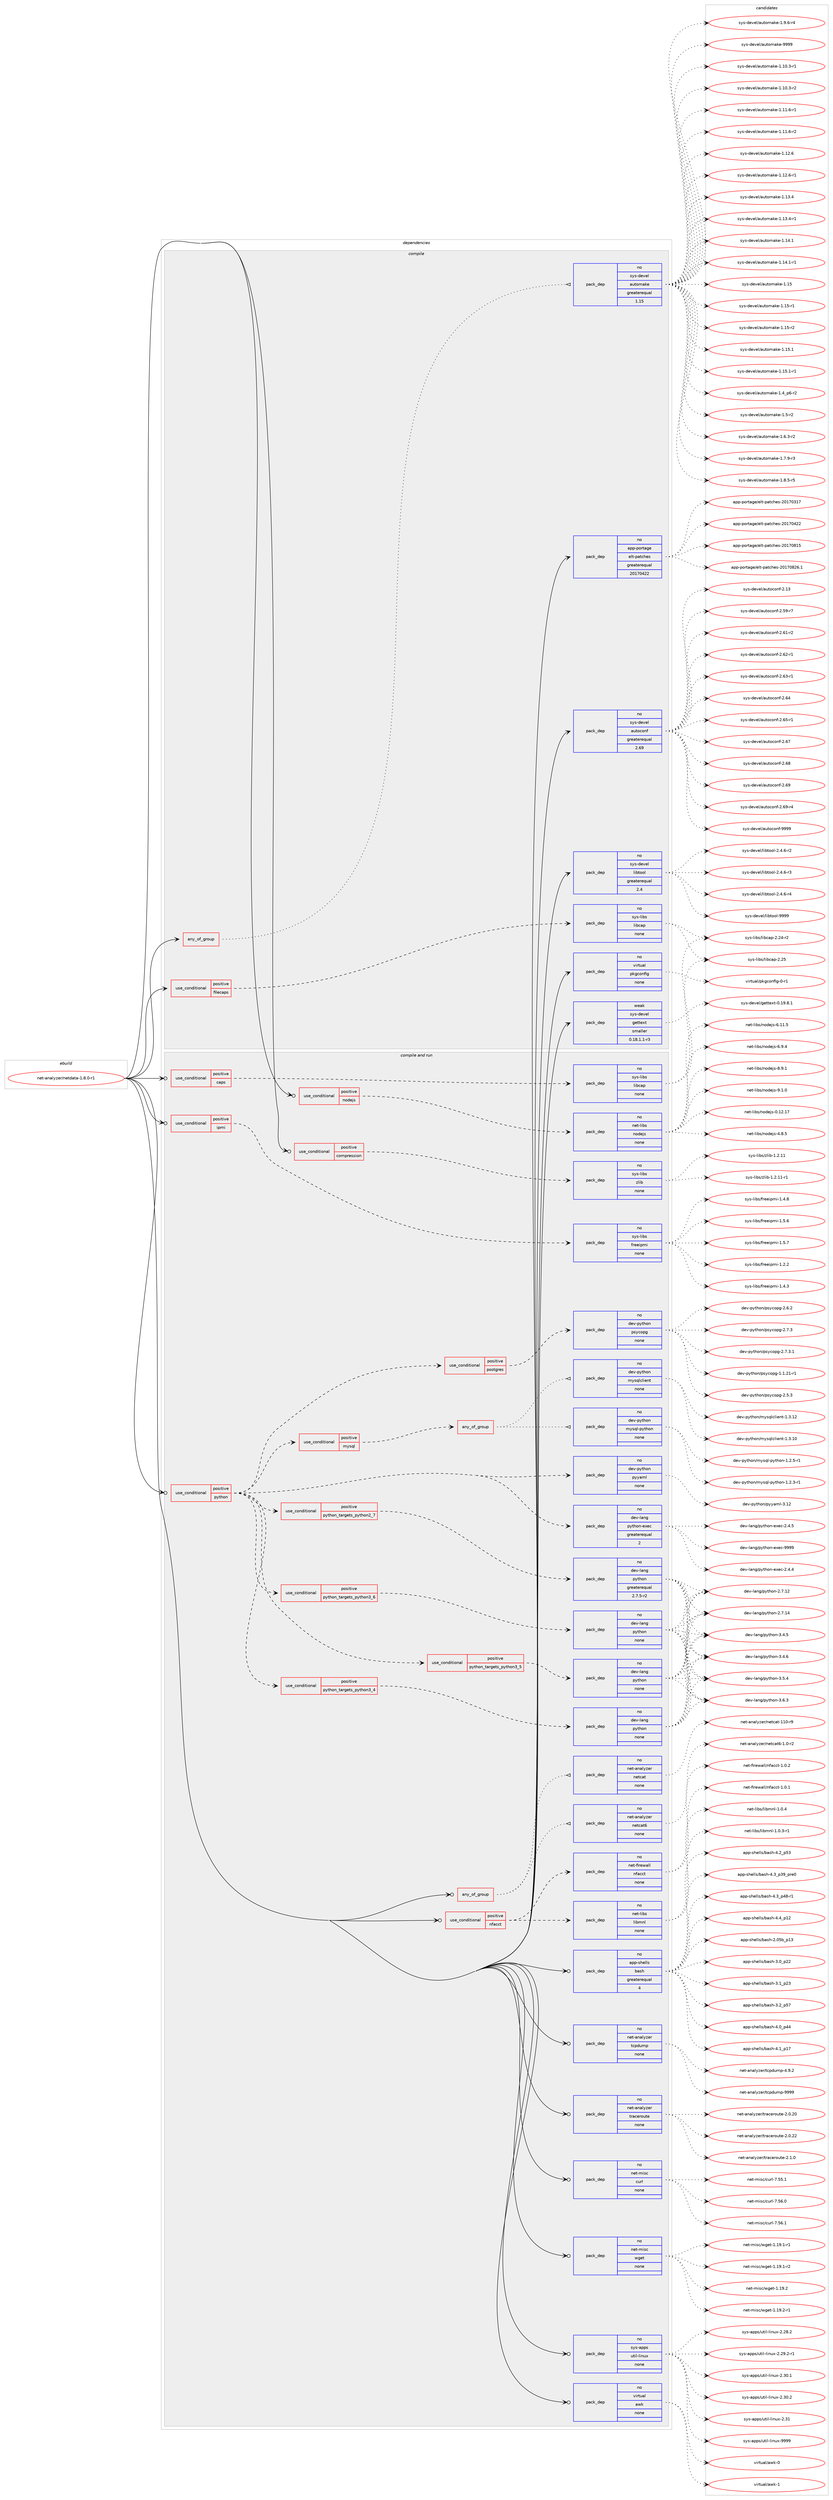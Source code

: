 digraph prolog {

# *************
# Graph options
# *************

newrank=true;
concentrate=true;
compound=true;
graph [rankdir=LR,fontname=Helvetica,fontsize=10,ranksep=1.5];#, ranksep=2.5, nodesep=0.2];
edge  [arrowhead=vee];
node  [fontname=Helvetica,fontsize=10];

# **********
# The ebuild
# **********

subgraph cluster_leftcol {
color=gray;
rank=same;
label=<<i>ebuild</i>>;
id [label="net-analyzer/netdata-1.8.0-r1", color=red, width=4, href="../net-analyzer/netdata-1.8.0-r1.svg"];
}

# ****************
# The dependencies
# ****************

subgraph cluster_midcol {
color=gray;
label=<<i>dependencies</i>>;
subgraph cluster_compile {
fillcolor="#eeeeee";
style=filled;
label=<<i>compile</i>>;
subgraph any6374 {
dependency402006 [label=<<TABLE BORDER="0" CELLBORDER="1" CELLSPACING="0" CELLPADDING="4"><TR><TD CELLPADDING="10">any_of_group</TD></TR></TABLE>>, shape=none, color=red];subgraph pack296271 {
dependency402007 [label=<<TABLE BORDER="0" CELLBORDER="1" CELLSPACING="0" CELLPADDING="4" WIDTH="220"><TR><TD ROWSPAN="6" CELLPADDING="30">pack_dep</TD></TR><TR><TD WIDTH="110">no</TD></TR><TR><TD>sys-devel</TD></TR><TR><TD>automake</TD></TR><TR><TD>greaterequal</TD></TR><TR><TD>1.15</TD></TR></TABLE>>, shape=none, color=blue];
}
dependency402006:e -> dependency402007:w [weight=20,style="dotted",arrowhead="oinv"];
}
id:e -> dependency402006:w [weight=20,style="solid",arrowhead="vee"];
subgraph cond99176 {
dependency402008 [label=<<TABLE BORDER="0" CELLBORDER="1" CELLSPACING="0" CELLPADDING="4"><TR><TD ROWSPAN="3" CELLPADDING="10">use_conditional</TD></TR><TR><TD>positive</TD></TR><TR><TD>filecaps</TD></TR></TABLE>>, shape=none, color=red];
subgraph pack296272 {
dependency402009 [label=<<TABLE BORDER="0" CELLBORDER="1" CELLSPACING="0" CELLPADDING="4" WIDTH="220"><TR><TD ROWSPAN="6" CELLPADDING="30">pack_dep</TD></TR><TR><TD WIDTH="110">no</TD></TR><TR><TD>sys-libs</TD></TR><TR><TD>libcap</TD></TR><TR><TD>none</TD></TR><TR><TD></TD></TR></TABLE>>, shape=none, color=blue];
}
dependency402008:e -> dependency402009:w [weight=20,style="dashed",arrowhead="vee"];
}
id:e -> dependency402008:w [weight=20,style="solid",arrowhead="vee"];
subgraph pack296273 {
dependency402010 [label=<<TABLE BORDER="0" CELLBORDER="1" CELLSPACING="0" CELLPADDING="4" WIDTH="220"><TR><TD ROWSPAN="6" CELLPADDING="30">pack_dep</TD></TR><TR><TD WIDTH="110">no</TD></TR><TR><TD>app-portage</TD></TR><TR><TD>elt-patches</TD></TR><TR><TD>greaterequal</TD></TR><TR><TD>20170422</TD></TR></TABLE>>, shape=none, color=blue];
}
id:e -> dependency402010:w [weight=20,style="solid",arrowhead="vee"];
subgraph pack296274 {
dependency402011 [label=<<TABLE BORDER="0" CELLBORDER="1" CELLSPACING="0" CELLPADDING="4" WIDTH="220"><TR><TD ROWSPAN="6" CELLPADDING="30">pack_dep</TD></TR><TR><TD WIDTH="110">no</TD></TR><TR><TD>sys-devel</TD></TR><TR><TD>autoconf</TD></TR><TR><TD>greaterequal</TD></TR><TR><TD>2.69</TD></TR></TABLE>>, shape=none, color=blue];
}
id:e -> dependency402011:w [weight=20,style="solid",arrowhead="vee"];
subgraph pack296275 {
dependency402012 [label=<<TABLE BORDER="0" CELLBORDER="1" CELLSPACING="0" CELLPADDING="4" WIDTH="220"><TR><TD ROWSPAN="6" CELLPADDING="30">pack_dep</TD></TR><TR><TD WIDTH="110">no</TD></TR><TR><TD>sys-devel</TD></TR><TR><TD>libtool</TD></TR><TR><TD>greaterequal</TD></TR><TR><TD>2.4</TD></TR></TABLE>>, shape=none, color=blue];
}
id:e -> dependency402012:w [weight=20,style="solid",arrowhead="vee"];
subgraph pack296276 {
dependency402013 [label=<<TABLE BORDER="0" CELLBORDER="1" CELLSPACING="0" CELLPADDING="4" WIDTH="220"><TR><TD ROWSPAN="6" CELLPADDING="30">pack_dep</TD></TR><TR><TD WIDTH="110">no</TD></TR><TR><TD>virtual</TD></TR><TR><TD>pkgconfig</TD></TR><TR><TD>none</TD></TR><TR><TD></TD></TR></TABLE>>, shape=none, color=blue];
}
id:e -> dependency402013:w [weight=20,style="solid",arrowhead="vee"];
subgraph pack296277 {
dependency402014 [label=<<TABLE BORDER="0" CELLBORDER="1" CELLSPACING="0" CELLPADDING="4" WIDTH="220"><TR><TD ROWSPAN="6" CELLPADDING="30">pack_dep</TD></TR><TR><TD WIDTH="110">weak</TD></TR><TR><TD>sys-devel</TD></TR><TR><TD>gettext</TD></TR><TR><TD>smaller</TD></TR><TR><TD>0.18.1.1-r3</TD></TR></TABLE>>, shape=none, color=blue];
}
id:e -> dependency402014:w [weight=20,style="solid",arrowhead="vee"];
}
subgraph cluster_compileandrun {
fillcolor="#eeeeee";
style=filled;
label=<<i>compile and run</i>>;
subgraph any6375 {
dependency402015 [label=<<TABLE BORDER="0" CELLBORDER="1" CELLSPACING="0" CELLPADDING="4"><TR><TD CELLPADDING="10">any_of_group</TD></TR></TABLE>>, shape=none, color=red];subgraph pack296278 {
dependency402016 [label=<<TABLE BORDER="0" CELLBORDER="1" CELLSPACING="0" CELLPADDING="4" WIDTH="220"><TR><TD ROWSPAN="6" CELLPADDING="30">pack_dep</TD></TR><TR><TD WIDTH="110">no</TD></TR><TR><TD>net-analyzer</TD></TR><TR><TD>netcat6</TD></TR><TR><TD>none</TD></TR><TR><TD></TD></TR></TABLE>>, shape=none, color=blue];
}
dependency402015:e -> dependency402016:w [weight=20,style="dotted",arrowhead="oinv"];
subgraph pack296279 {
dependency402017 [label=<<TABLE BORDER="0" CELLBORDER="1" CELLSPACING="0" CELLPADDING="4" WIDTH="220"><TR><TD ROWSPAN="6" CELLPADDING="30">pack_dep</TD></TR><TR><TD WIDTH="110">no</TD></TR><TR><TD>net-analyzer</TD></TR><TR><TD>netcat</TD></TR><TR><TD>none</TD></TR><TR><TD></TD></TR></TABLE>>, shape=none, color=blue];
}
dependency402015:e -> dependency402017:w [weight=20,style="dotted",arrowhead="oinv"];
}
id:e -> dependency402015:w [weight=20,style="solid",arrowhead="odotvee"];
subgraph cond99177 {
dependency402018 [label=<<TABLE BORDER="0" CELLBORDER="1" CELLSPACING="0" CELLPADDING="4"><TR><TD ROWSPAN="3" CELLPADDING="10">use_conditional</TD></TR><TR><TD>positive</TD></TR><TR><TD>caps</TD></TR></TABLE>>, shape=none, color=red];
subgraph pack296280 {
dependency402019 [label=<<TABLE BORDER="0" CELLBORDER="1" CELLSPACING="0" CELLPADDING="4" WIDTH="220"><TR><TD ROWSPAN="6" CELLPADDING="30">pack_dep</TD></TR><TR><TD WIDTH="110">no</TD></TR><TR><TD>sys-libs</TD></TR><TR><TD>libcap</TD></TR><TR><TD>none</TD></TR><TR><TD></TD></TR></TABLE>>, shape=none, color=blue];
}
dependency402018:e -> dependency402019:w [weight=20,style="dashed",arrowhead="vee"];
}
id:e -> dependency402018:w [weight=20,style="solid",arrowhead="odotvee"];
subgraph cond99178 {
dependency402020 [label=<<TABLE BORDER="0" CELLBORDER="1" CELLSPACING="0" CELLPADDING="4"><TR><TD ROWSPAN="3" CELLPADDING="10">use_conditional</TD></TR><TR><TD>positive</TD></TR><TR><TD>compression</TD></TR></TABLE>>, shape=none, color=red];
subgraph pack296281 {
dependency402021 [label=<<TABLE BORDER="0" CELLBORDER="1" CELLSPACING="0" CELLPADDING="4" WIDTH="220"><TR><TD ROWSPAN="6" CELLPADDING="30">pack_dep</TD></TR><TR><TD WIDTH="110">no</TD></TR><TR><TD>sys-libs</TD></TR><TR><TD>zlib</TD></TR><TR><TD>none</TD></TR><TR><TD></TD></TR></TABLE>>, shape=none, color=blue];
}
dependency402020:e -> dependency402021:w [weight=20,style="dashed",arrowhead="vee"];
}
id:e -> dependency402020:w [weight=20,style="solid",arrowhead="odotvee"];
subgraph cond99179 {
dependency402022 [label=<<TABLE BORDER="0" CELLBORDER="1" CELLSPACING="0" CELLPADDING="4"><TR><TD ROWSPAN="3" CELLPADDING="10">use_conditional</TD></TR><TR><TD>positive</TD></TR><TR><TD>ipmi</TD></TR></TABLE>>, shape=none, color=red];
subgraph pack296282 {
dependency402023 [label=<<TABLE BORDER="0" CELLBORDER="1" CELLSPACING="0" CELLPADDING="4" WIDTH="220"><TR><TD ROWSPAN="6" CELLPADDING="30">pack_dep</TD></TR><TR><TD WIDTH="110">no</TD></TR><TR><TD>sys-libs</TD></TR><TR><TD>freeipmi</TD></TR><TR><TD>none</TD></TR><TR><TD></TD></TR></TABLE>>, shape=none, color=blue];
}
dependency402022:e -> dependency402023:w [weight=20,style="dashed",arrowhead="vee"];
}
id:e -> dependency402022:w [weight=20,style="solid",arrowhead="odotvee"];
subgraph cond99180 {
dependency402024 [label=<<TABLE BORDER="0" CELLBORDER="1" CELLSPACING="0" CELLPADDING="4"><TR><TD ROWSPAN="3" CELLPADDING="10">use_conditional</TD></TR><TR><TD>positive</TD></TR><TR><TD>nfacct</TD></TR></TABLE>>, shape=none, color=red];
subgraph pack296283 {
dependency402025 [label=<<TABLE BORDER="0" CELLBORDER="1" CELLSPACING="0" CELLPADDING="4" WIDTH="220"><TR><TD ROWSPAN="6" CELLPADDING="30">pack_dep</TD></TR><TR><TD WIDTH="110">no</TD></TR><TR><TD>net-firewall</TD></TR><TR><TD>nfacct</TD></TR><TR><TD>none</TD></TR><TR><TD></TD></TR></TABLE>>, shape=none, color=blue];
}
dependency402024:e -> dependency402025:w [weight=20,style="dashed",arrowhead="vee"];
subgraph pack296284 {
dependency402026 [label=<<TABLE BORDER="0" CELLBORDER="1" CELLSPACING="0" CELLPADDING="4" WIDTH="220"><TR><TD ROWSPAN="6" CELLPADDING="30">pack_dep</TD></TR><TR><TD WIDTH="110">no</TD></TR><TR><TD>net-libs</TD></TR><TR><TD>libmnl</TD></TR><TR><TD>none</TD></TR><TR><TD></TD></TR></TABLE>>, shape=none, color=blue];
}
dependency402024:e -> dependency402026:w [weight=20,style="dashed",arrowhead="vee"];
}
id:e -> dependency402024:w [weight=20,style="solid",arrowhead="odotvee"];
subgraph cond99181 {
dependency402027 [label=<<TABLE BORDER="0" CELLBORDER="1" CELLSPACING="0" CELLPADDING="4"><TR><TD ROWSPAN="3" CELLPADDING="10">use_conditional</TD></TR><TR><TD>positive</TD></TR><TR><TD>nodejs</TD></TR></TABLE>>, shape=none, color=red];
subgraph pack296285 {
dependency402028 [label=<<TABLE BORDER="0" CELLBORDER="1" CELLSPACING="0" CELLPADDING="4" WIDTH="220"><TR><TD ROWSPAN="6" CELLPADDING="30">pack_dep</TD></TR><TR><TD WIDTH="110">no</TD></TR><TR><TD>net-libs</TD></TR><TR><TD>nodejs</TD></TR><TR><TD>none</TD></TR><TR><TD></TD></TR></TABLE>>, shape=none, color=blue];
}
dependency402027:e -> dependency402028:w [weight=20,style="dashed",arrowhead="vee"];
}
id:e -> dependency402027:w [weight=20,style="solid",arrowhead="odotvee"];
subgraph cond99182 {
dependency402029 [label=<<TABLE BORDER="0" CELLBORDER="1" CELLSPACING="0" CELLPADDING="4"><TR><TD ROWSPAN="3" CELLPADDING="10">use_conditional</TD></TR><TR><TD>positive</TD></TR><TR><TD>python</TD></TR></TABLE>>, shape=none, color=red];
subgraph cond99183 {
dependency402030 [label=<<TABLE BORDER="0" CELLBORDER="1" CELLSPACING="0" CELLPADDING="4"><TR><TD ROWSPAN="3" CELLPADDING="10">use_conditional</TD></TR><TR><TD>positive</TD></TR><TR><TD>python_targets_python2_7</TD></TR></TABLE>>, shape=none, color=red];
subgraph pack296286 {
dependency402031 [label=<<TABLE BORDER="0" CELLBORDER="1" CELLSPACING="0" CELLPADDING="4" WIDTH="220"><TR><TD ROWSPAN="6" CELLPADDING="30">pack_dep</TD></TR><TR><TD WIDTH="110">no</TD></TR><TR><TD>dev-lang</TD></TR><TR><TD>python</TD></TR><TR><TD>greaterequal</TD></TR><TR><TD>2.7.5-r2</TD></TR></TABLE>>, shape=none, color=blue];
}
dependency402030:e -> dependency402031:w [weight=20,style="dashed",arrowhead="vee"];
}
dependency402029:e -> dependency402030:w [weight=20,style="dashed",arrowhead="vee"];
subgraph cond99184 {
dependency402032 [label=<<TABLE BORDER="0" CELLBORDER="1" CELLSPACING="0" CELLPADDING="4"><TR><TD ROWSPAN="3" CELLPADDING="10">use_conditional</TD></TR><TR><TD>positive</TD></TR><TR><TD>python_targets_python3_4</TD></TR></TABLE>>, shape=none, color=red];
subgraph pack296287 {
dependency402033 [label=<<TABLE BORDER="0" CELLBORDER="1" CELLSPACING="0" CELLPADDING="4" WIDTH="220"><TR><TD ROWSPAN="6" CELLPADDING="30">pack_dep</TD></TR><TR><TD WIDTH="110">no</TD></TR><TR><TD>dev-lang</TD></TR><TR><TD>python</TD></TR><TR><TD>none</TD></TR><TR><TD></TD></TR></TABLE>>, shape=none, color=blue];
}
dependency402032:e -> dependency402033:w [weight=20,style="dashed",arrowhead="vee"];
}
dependency402029:e -> dependency402032:w [weight=20,style="dashed",arrowhead="vee"];
subgraph cond99185 {
dependency402034 [label=<<TABLE BORDER="0" CELLBORDER="1" CELLSPACING="0" CELLPADDING="4"><TR><TD ROWSPAN="3" CELLPADDING="10">use_conditional</TD></TR><TR><TD>positive</TD></TR><TR><TD>python_targets_python3_5</TD></TR></TABLE>>, shape=none, color=red];
subgraph pack296288 {
dependency402035 [label=<<TABLE BORDER="0" CELLBORDER="1" CELLSPACING="0" CELLPADDING="4" WIDTH="220"><TR><TD ROWSPAN="6" CELLPADDING="30">pack_dep</TD></TR><TR><TD WIDTH="110">no</TD></TR><TR><TD>dev-lang</TD></TR><TR><TD>python</TD></TR><TR><TD>none</TD></TR><TR><TD></TD></TR></TABLE>>, shape=none, color=blue];
}
dependency402034:e -> dependency402035:w [weight=20,style="dashed",arrowhead="vee"];
}
dependency402029:e -> dependency402034:w [weight=20,style="dashed",arrowhead="vee"];
subgraph cond99186 {
dependency402036 [label=<<TABLE BORDER="0" CELLBORDER="1" CELLSPACING="0" CELLPADDING="4"><TR><TD ROWSPAN="3" CELLPADDING="10">use_conditional</TD></TR><TR><TD>positive</TD></TR><TR><TD>python_targets_python3_6</TD></TR></TABLE>>, shape=none, color=red];
subgraph pack296289 {
dependency402037 [label=<<TABLE BORDER="0" CELLBORDER="1" CELLSPACING="0" CELLPADDING="4" WIDTH="220"><TR><TD ROWSPAN="6" CELLPADDING="30">pack_dep</TD></TR><TR><TD WIDTH="110">no</TD></TR><TR><TD>dev-lang</TD></TR><TR><TD>python</TD></TR><TR><TD>none</TD></TR><TR><TD></TD></TR></TABLE>>, shape=none, color=blue];
}
dependency402036:e -> dependency402037:w [weight=20,style="dashed",arrowhead="vee"];
}
dependency402029:e -> dependency402036:w [weight=20,style="dashed",arrowhead="vee"];
subgraph pack296290 {
dependency402038 [label=<<TABLE BORDER="0" CELLBORDER="1" CELLSPACING="0" CELLPADDING="4" WIDTH="220"><TR><TD ROWSPAN="6" CELLPADDING="30">pack_dep</TD></TR><TR><TD WIDTH="110">no</TD></TR><TR><TD>dev-lang</TD></TR><TR><TD>python-exec</TD></TR><TR><TD>greaterequal</TD></TR><TR><TD>2</TD></TR></TABLE>>, shape=none, color=blue];
}
dependency402029:e -> dependency402038:w [weight=20,style="dashed",arrowhead="vee"];
subgraph pack296291 {
dependency402039 [label=<<TABLE BORDER="0" CELLBORDER="1" CELLSPACING="0" CELLPADDING="4" WIDTH="220"><TR><TD ROWSPAN="6" CELLPADDING="30">pack_dep</TD></TR><TR><TD WIDTH="110">no</TD></TR><TR><TD>dev-python</TD></TR><TR><TD>pyyaml</TD></TR><TR><TD>none</TD></TR><TR><TD></TD></TR></TABLE>>, shape=none, color=blue];
}
dependency402029:e -> dependency402039:w [weight=20,style="dashed",arrowhead="vee"];
subgraph cond99187 {
dependency402040 [label=<<TABLE BORDER="0" CELLBORDER="1" CELLSPACING="0" CELLPADDING="4"><TR><TD ROWSPAN="3" CELLPADDING="10">use_conditional</TD></TR><TR><TD>positive</TD></TR><TR><TD>mysql</TD></TR></TABLE>>, shape=none, color=red];
subgraph any6376 {
dependency402041 [label=<<TABLE BORDER="0" CELLBORDER="1" CELLSPACING="0" CELLPADDING="4"><TR><TD CELLPADDING="10">any_of_group</TD></TR></TABLE>>, shape=none, color=red];subgraph pack296292 {
dependency402042 [label=<<TABLE BORDER="0" CELLBORDER="1" CELLSPACING="0" CELLPADDING="4" WIDTH="220"><TR><TD ROWSPAN="6" CELLPADDING="30">pack_dep</TD></TR><TR><TD WIDTH="110">no</TD></TR><TR><TD>dev-python</TD></TR><TR><TD>mysqlclient</TD></TR><TR><TD>none</TD></TR><TR><TD></TD></TR></TABLE>>, shape=none, color=blue];
}
dependency402041:e -> dependency402042:w [weight=20,style="dotted",arrowhead="oinv"];
subgraph pack296293 {
dependency402043 [label=<<TABLE BORDER="0" CELLBORDER="1" CELLSPACING="0" CELLPADDING="4" WIDTH="220"><TR><TD ROWSPAN="6" CELLPADDING="30">pack_dep</TD></TR><TR><TD WIDTH="110">no</TD></TR><TR><TD>dev-python</TD></TR><TR><TD>mysql-python</TD></TR><TR><TD>none</TD></TR><TR><TD></TD></TR></TABLE>>, shape=none, color=blue];
}
dependency402041:e -> dependency402043:w [weight=20,style="dotted",arrowhead="oinv"];
}
dependency402040:e -> dependency402041:w [weight=20,style="dashed",arrowhead="vee"];
}
dependency402029:e -> dependency402040:w [weight=20,style="dashed",arrowhead="vee"];
subgraph cond99188 {
dependency402044 [label=<<TABLE BORDER="0" CELLBORDER="1" CELLSPACING="0" CELLPADDING="4"><TR><TD ROWSPAN="3" CELLPADDING="10">use_conditional</TD></TR><TR><TD>positive</TD></TR><TR><TD>postgres</TD></TR></TABLE>>, shape=none, color=red];
subgraph pack296294 {
dependency402045 [label=<<TABLE BORDER="0" CELLBORDER="1" CELLSPACING="0" CELLPADDING="4" WIDTH="220"><TR><TD ROWSPAN="6" CELLPADDING="30">pack_dep</TD></TR><TR><TD WIDTH="110">no</TD></TR><TR><TD>dev-python</TD></TR><TR><TD>psycopg</TD></TR><TR><TD>none</TD></TR><TR><TD></TD></TR></TABLE>>, shape=none, color=blue];
}
dependency402044:e -> dependency402045:w [weight=20,style="dashed",arrowhead="vee"];
}
dependency402029:e -> dependency402044:w [weight=20,style="dashed",arrowhead="vee"];
}
id:e -> dependency402029:w [weight=20,style="solid",arrowhead="odotvee"];
subgraph pack296295 {
dependency402046 [label=<<TABLE BORDER="0" CELLBORDER="1" CELLSPACING="0" CELLPADDING="4" WIDTH="220"><TR><TD ROWSPAN="6" CELLPADDING="30">pack_dep</TD></TR><TR><TD WIDTH="110">no</TD></TR><TR><TD>app-shells</TD></TR><TR><TD>bash</TD></TR><TR><TD>greaterequal</TD></TR><TR><TD>4</TD></TR></TABLE>>, shape=none, color=blue];
}
id:e -> dependency402046:w [weight=20,style="solid",arrowhead="odotvee"];
subgraph pack296296 {
dependency402047 [label=<<TABLE BORDER="0" CELLBORDER="1" CELLSPACING="0" CELLPADDING="4" WIDTH="220"><TR><TD ROWSPAN="6" CELLPADDING="30">pack_dep</TD></TR><TR><TD WIDTH="110">no</TD></TR><TR><TD>net-analyzer</TD></TR><TR><TD>tcpdump</TD></TR><TR><TD>none</TD></TR><TR><TD></TD></TR></TABLE>>, shape=none, color=blue];
}
id:e -> dependency402047:w [weight=20,style="solid",arrowhead="odotvee"];
subgraph pack296297 {
dependency402048 [label=<<TABLE BORDER="0" CELLBORDER="1" CELLSPACING="0" CELLPADDING="4" WIDTH="220"><TR><TD ROWSPAN="6" CELLPADDING="30">pack_dep</TD></TR><TR><TD WIDTH="110">no</TD></TR><TR><TD>net-analyzer</TD></TR><TR><TD>traceroute</TD></TR><TR><TD>none</TD></TR><TR><TD></TD></TR></TABLE>>, shape=none, color=blue];
}
id:e -> dependency402048:w [weight=20,style="solid",arrowhead="odotvee"];
subgraph pack296298 {
dependency402049 [label=<<TABLE BORDER="0" CELLBORDER="1" CELLSPACING="0" CELLPADDING="4" WIDTH="220"><TR><TD ROWSPAN="6" CELLPADDING="30">pack_dep</TD></TR><TR><TD WIDTH="110">no</TD></TR><TR><TD>net-misc</TD></TR><TR><TD>curl</TD></TR><TR><TD>none</TD></TR><TR><TD></TD></TR></TABLE>>, shape=none, color=blue];
}
id:e -> dependency402049:w [weight=20,style="solid",arrowhead="odotvee"];
subgraph pack296299 {
dependency402050 [label=<<TABLE BORDER="0" CELLBORDER="1" CELLSPACING="0" CELLPADDING="4" WIDTH="220"><TR><TD ROWSPAN="6" CELLPADDING="30">pack_dep</TD></TR><TR><TD WIDTH="110">no</TD></TR><TR><TD>net-misc</TD></TR><TR><TD>wget</TD></TR><TR><TD>none</TD></TR><TR><TD></TD></TR></TABLE>>, shape=none, color=blue];
}
id:e -> dependency402050:w [weight=20,style="solid",arrowhead="odotvee"];
subgraph pack296300 {
dependency402051 [label=<<TABLE BORDER="0" CELLBORDER="1" CELLSPACING="0" CELLPADDING="4" WIDTH="220"><TR><TD ROWSPAN="6" CELLPADDING="30">pack_dep</TD></TR><TR><TD WIDTH="110">no</TD></TR><TR><TD>sys-apps</TD></TR><TR><TD>util-linux</TD></TR><TR><TD>none</TD></TR><TR><TD></TD></TR></TABLE>>, shape=none, color=blue];
}
id:e -> dependency402051:w [weight=20,style="solid",arrowhead="odotvee"];
subgraph pack296301 {
dependency402052 [label=<<TABLE BORDER="0" CELLBORDER="1" CELLSPACING="0" CELLPADDING="4" WIDTH="220"><TR><TD ROWSPAN="6" CELLPADDING="30">pack_dep</TD></TR><TR><TD WIDTH="110">no</TD></TR><TR><TD>virtual</TD></TR><TR><TD>awk</TD></TR><TR><TD>none</TD></TR><TR><TD></TD></TR></TABLE>>, shape=none, color=blue];
}
id:e -> dependency402052:w [weight=20,style="solid",arrowhead="odotvee"];
}
subgraph cluster_run {
fillcolor="#eeeeee";
style=filled;
label=<<i>run</i>>;
}
}

# **************
# The candidates
# **************

subgraph cluster_choices {
rank=same;
color=gray;
label=<<i>candidates</i>>;

subgraph choice296271 {
color=black;
nodesep=1;
choice11512111545100101118101108479711711611110997107101454946494846514511449 [label="sys-devel/automake-1.10.3-r1", color=red, width=4,href="../sys-devel/automake-1.10.3-r1.svg"];
choice11512111545100101118101108479711711611110997107101454946494846514511450 [label="sys-devel/automake-1.10.3-r2", color=red, width=4,href="../sys-devel/automake-1.10.3-r2.svg"];
choice11512111545100101118101108479711711611110997107101454946494946544511449 [label="sys-devel/automake-1.11.6-r1", color=red, width=4,href="../sys-devel/automake-1.11.6-r1.svg"];
choice11512111545100101118101108479711711611110997107101454946494946544511450 [label="sys-devel/automake-1.11.6-r2", color=red, width=4,href="../sys-devel/automake-1.11.6-r2.svg"];
choice1151211154510010111810110847971171161111099710710145494649504654 [label="sys-devel/automake-1.12.6", color=red, width=4,href="../sys-devel/automake-1.12.6.svg"];
choice11512111545100101118101108479711711611110997107101454946495046544511449 [label="sys-devel/automake-1.12.6-r1", color=red, width=4,href="../sys-devel/automake-1.12.6-r1.svg"];
choice1151211154510010111810110847971171161111099710710145494649514652 [label="sys-devel/automake-1.13.4", color=red, width=4,href="../sys-devel/automake-1.13.4.svg"];
choice11512111545100101118101108479711711611110997107101454946495146524511449 [label="sys-devel/automake-1.13.4-r1", color=red, width=4,href="../sys-devel/automake-1.13.4-r1.svg"];
choice1151211154510010111810110847971171161111099710710145494649524649 [label="sys-devel/automake-1.14.1", color=red, width=4,href="../sys-devel/automake-1.14.1.svg"];
choice11512111545100101118101108479711711611110997107101454946495246494511449 [label="sys-devel/automake-1.14.1-r1", color=red, width=4,href="../sys-devel/automake-1.14.1-r1.svg"];
choice115121115451001011181011084797117116111109971071014549464953 [label="sys-devel/automake-1.15", color=red, width=4,href="../sys-devel/automake-1.15.svg"];
choice1151211154510010111810110847971171161111099710710145494649534511449 [label="sys-devel/automake-1.15-r1", color=red, width=4,href="../sys-devel/automake-1.15-r1.svg"];
choice1151211154510010111810110847971171161111099710710145494649534511450 [label="sys-devel/automake-1.15-r2", color=red, width=4,href="../sys-devel/automake-1.15-r2.svg"];
choice1151211154510010111810110847971171161111099710710145494649534649 [label="sys-devel/automake-1.15.1", color=red, width=4,href="../sys-devel/automake-1.15.1.svg"];
choice11512111545100101118101108479711711611110997107101454946495346494511449 [label="sys-devel/automake-1.15.1-r1", color=red, width=4,href="../sys-devel/automake-1.15.1-r1.svg"];
choice115121115451001011181011084797117116111109971071014549465295112544511450 [label="sys-devel/automake-1.4_p6-r2", color=red, width=4,href="../sys-devel/automake-1.4_p6-r2.svg"];
choice11512111545100101118101108479711711611110997107101454946534511450 [label="sys-devel/automake-1.5-r2", color=red, width=4,href="../sys-devel/automake-1.5-r2.svg"];
choice115121115451001011181011084797117116111109971071014549465446514511450 [label="sys-devel/automake-1.6.3-r2", color=red, width=4,href="../sys-devel/automake-1.6.3-r2.svg"];
choice115121115451001011181011084797117116111109971071014549465546574511451 [label="sys-devel/automake-1.7.9-r3", color=red, width=4,href="../sys-devel/automake-1.7.9-r3.svg"];
choice115121115451001011181011084797117116111109971071014549465646534511453 [label="sys-devel/automake-1.8.5-r5", color=red, width=4,href="../sys-devel/automake-1.8.5-r5.svg"];
choice115121115451001011181011084797117116111109971071014549465746544511452 [label="sys-devel/automake-1.9.6-r4", color=red, width=4,href="../sys-devel/automake-1.9.6-r4.svg"];
choice115121115451001011181011084797117116111109971071014557575757 [label="sys-devel/automake-9999", color=red, width=4,href="../sys-devel/automake-9999.svg"];
dependency402007:e -> choice11512111545100101118101108479711711611110997107101454946494846514511449:w [style=dotted,weight="100"];
dependency402007:e -> choice11512111545100101118101108479711711611110997107101454946494846514511450:w [style=dotted,weight="100"];
dependency402007:e -> choice11512111545100101118101108479711711611110997107101454946494946544511449:w [style=dotted,weight="100"];
dependency402007:e -> choice11512111545100101118101108479711711611110997107101454946494946544511450:w [style=dotted,weight="100"];
dependency402007:e -> choice1151211154510010111810110847971171161111099710710145494649504654:w [style=dotted,weight="100"];
dependency402007:e -> choice11512111545100101118101108479711711611110997107101454946495046544511449:w [style=dotted,weight="100"];
dependency402007:e -> choice1151211154510010111810110847971171161111099710710145494649514652:w [style=dotted,weight="100"];
dependency402007:e -> choice11512111545100101118101108479711711611110997107101454946495146524511449:w [style=dotted,weight="100"];
dependency402007:e -> choice1151211154510010111810110847971171161111099710710145494649524649:w [style=dotted,weight="100"];
dependency402007:e -> choice11512111545100101118101108479711711611110997107101454946495246494511449:w [style=dotted,weight="100"];
dependency402007:e -> choice115121115451001011181011084797117116111109971071014549464953:w [style=dotted,weight="100"];
dependency402007:e -> choice1151211154510010111810110847971171161111099710710145494649534511449:w [style=dotted,weight="100"];
dependency402007:e -> choice1151211154510010111810110847971171161111099710710145494649534511450:w [style=dotted,weight="100"];
dependency402007:e -> choice1151211154510010111810110847971171161111099710710145494649534649:w [style=dotted,weight="100"];
dependency402007:e -> choice11512111545100101118101108479711711611110997107101454946495346494511449:w [style=dotted,weight="100"];
dependency402007:e -> choice115121115451001011181011084797117116111109971071014549465295112544511450:w [style=dotted,weight="100"];
dependency402007:e -> choice11512111545100101118101108479711711611110997107101454946534511450:w [style=dotted,weight="100"];
dependency402007:e -> choice115121115451001011181011084797117116111109971071014549465446514511450:w [style=dotted,weight="100"];
dependency402007:e -> choice115121115451001011181011084797117116111109971071014549465546574511451:w [style=dotted,weight="100"];
dependency402007:e -> choice115121115451001011181011084797117116111109971071014549465646534511453:w [style=dotted,weight="100"];
dependency402007:e -> choice115121115451001011181011084797117116111109971071014549465746544511452:w [style=dotted,weight="100"];
dependency402007:e -> choice115121115451001011181011084797117116111109971071014557575757:w [style=dotted,weight="100"];
}
subgraph choice296272 {
color=black;
nodesep=1;
choice11512111545108105981154710810598999711245504650524511450 [label="sys-libs/libcap-2.24-r2", color=red, width=4,href="../sys-libs/libcap-2.24-r2.svg"];
choice1151211154510810598115471081059899971124550465053 [label="sys-libs/libcap-2.25", color=red, width=4,href="../sys-libs/libcap-2.25.svg"];
dependency402009:e -> choice11512111545108105981154710810598999711245504650524511450:w [style=dotted,weight="100"];
dependency402009:e -> choice1151211154510810598115471081059899971124550465053:w [style=dotted,weight="100"];
}
subgraph choice296273 {
color=black;
nodesep=1;
choice97112112451121111141169710310147101108116451129711699104101115455048495548514955 [label="app-portage/elt-patches-20170317", color=red, width=4,href="../app-portage/elt-patches-20170317.svg"];
choice97112112451121111141169710310147101108116451129711699104101115455048495548525050 [label="app-portage/elt-patches-20170422", color=red, width=4,href="../app-portage/elt-patches-20170422.svg"];
choice97112112451121111141169710310147101108116451129711699104101115455048495548564953 [label="app-portage/elt-patches-20170815", color=red, width=4,href="../app-portage/elt-patches-20170815.svg"];
choice971121124511211111411697103101471011081164511297116991041011154550484955485650544649 [label="app-portage/elt-patches-20170826.1", color=red, width=4,href="../app-portage/elt-patches-20170826.1.svg"];
dependency402010:e -> choice97112112451121111141169710310147101108116451129711699104101115455048495548514955:w [style=dotted,weight="100"];
dependency402010:e -> choice97112112451121111141169710310147101108116451129711699104101115455048495548525050:w [style=dotted,weight="100"];
dependency402010:e -> choice97112112451121111141169710310147101108116451129711699104101115455048495548564953:w [style=dotted,weight="100"];
dependency402010:e -> choice971121124511211111411697103101471011081164511297116991041011154550484955485650544649:w [style=dotted,weight="100"];
}
subgraph choice296274 {
color=black;
nodesep=1;
choice115121115451001011181011084797117116111991111101024550464951 [label="sys-devel/autoconf-2.13", color=red, width=4,href="../sys-devel/autoconf-2.13.svg"];
choice1151211154510010111810110847971171161119911111010245504653574511455 [label="sys-devel/autoconf-2.59-r7", color=red, width=4,href="../sys-devel/autoconf-2.59-r7.svg"];
choice1151211154510010111810110847971171161119911111010245504654494511450 [label="sys-devel/autoconf-2.61-r2", color=red, width=4,href="../sys-devel/autoconf-2.61-r2.svg"];
choice1151211154510010111810110847971171161119911111010245504654504511449 [label="sys-devel/autoconf-2.62-r1", color=red, width=4,href="../sys-devel/autoconf-2.62-r1.svg"];
choice1151211154510010111810110847971171161119911111010245504654514511449 [label="sys-devel/autoconf-2.63-r1", color=red, width=4,href="../sys-devel/autoconf-2.63-r1.svg"];
choice115121115451001011181011084797117116111991111101024550465452 [label="sys-devel/autoconf-2.64", color=red, width=4,href="../sys-devel/autoconf-2.64.svg"];
choice1151211154510010111810110847971171161119911111010245504654534511449 [label="sys-devel/autoconf-2.65-r1", color=red, width=4,href="../sys-devel/autoconf-2.65-r1.svg"];
choice115121115451001011181011084797117116111991111101024550465455 [label="sys-devel/autoconf-2.67", color=red, width=4,href="../sys-devel/autoconf-2.67.svg"];
choice115121115451001011181011084797117116111991111101024550465456 [label="sys-devel/autoconf-2.68", color=red, width=4,href="../sys-devel/autoconf-2.68.svg"];
choice115121115451001011181011084797117116111991111101024550465457 [label="sys-devel/autoconf-2.69", color=red, width=4,href="../sys-devel/autoconf-2.69.svg"];
choice1151211154510010111810110847971171161119911111010245504654574511452 [label="sys-devel/autoconf-2.69-r4", color=red, width=4,href="../sys-devel/autoconf-2.69-r4.svg"];
choice115121115451001011181011084797117116111991111101024557575757 [label="sys-devel/autoconf-9999", color=red, width=4,href="../sys-devel/autoconf-9999.svg"];
dependency402011:e -> choice115121115451001011181011084797117116111991111101024550464951:w [style=dotted,weight="100"];
dependency402011:e -> choice1151211154510010111810110847971171161119911111010245504653574511455:w [style=dotted,weight="100"];
dependency402011:e -> choice1151211154510010111810110847971171161119911111010245504654494511450:w [style=dotted,weight="100"];
dependency402011:e -> choice1151211154510010111810110847971171161119911111010245504654504511449:w [style=dotted,weight="100"];
dependency402011:e -> choice1151211154510010111810110847971171161119911111010245504654514511449:w [style=dotted,weight="100"];
dependency402011:e -> choice115121115451001011181011084797117116111991111101024550465452:w [style=dotted,weight="100"];
dependency402011:e -> choice1151211154510010111810110847971171161119911111010245504654534511449:w [style=dotted,weight="100"];
dependency402011:e -> choice115121115451001011181011084797117116111991111101024550465455:w [style=dotted,weight="100"];
dependency402011:e -> choice115121115451001011181011084797117116111991111101024550465456:w [style=dotted,weight="100"];
dependency402011:e -> choice115121115451001011181011084797117116111991111101024550465457:w [style=dotted,weight="100"];
dependency402011:e -> choice1151211154510010111810110847971171161119911111010245504654574511452:w [style=dotted,weight="100"];
dependency402011:e -> choice115121115451001011181011084797117116111991111101024557575757:w [style=dotted,weight="100"];
}
subgraph choice296275 {
color=black;
nodesep=1;
choice1151211154510010111810110847108105981161111111084550465246544511450 [label="sys-devel/libtool-2.4.6-r2", color=red, width=4,href="../sys-devel/libtool-2.4.6-r2.svg"];
choice1151211154510010111810110847108105981161111111084550465246544511451 [label="sys-devel/libtool-2.4.6-r3", color=red, width=4,href="../sys-devel/libtool-2.4.6-r3.svg"];
choice1151211154510010111810110847108105981161111111084550465246544511452 [label="sys-devel/libtool-2.4.6-r4", color=red, width=4,href="../sys-devel/libtool-2.4.6-r4.svg"];
choice1151211154510010111810110847108105981161111111084557575757 [label="sys-devel/libtool-9999", color=red, width=4,href="../sys-devel/libtool-9999.svg"];
dependency402012:e -> choice1151211154510010111810110847108105981161111111084550465246544511450:w [style=dotted,weight="100"];
dependency402012:e -> choice1151211154510010111810110847108105981161111111084550465246544511451:w [style=dotted,weight="100"];
dependency402012:e -> choice1151211154510010111810110847108105981161111111084550465246544511452:w [style=dotted,weight="100"];
dependency402012:e -> choice1151211154510010111810110847108105981161111111084557575757:w [style=dotted,weight="100"];
}
subgraph choice296276 {
color=black;
nodesep=1;
choice11810511411611797108471121071039911111010210510345484511449 [label="virtual/pkgconfig-0-r1", color=red, width=4,href="../virtual/pkgconfig-0-r1.svg"];
dependency402013:e -> choice11810511411611797108471121071039911111010210510345484511449:w [style=dotted,weight="100"];
}
subgraph choice296277 {
color=black;
nodesep=1;
choice1151211154510010111810110847103101116116101120116454846495746564649 [label="sys-devel/gettext-0.19.8.1", color=red, width=4,href="../sys-devel/gettext-0.19.8.1.svg"];
dependency402014:e -> choice1151211154510010111810110847103101116116101120116454846495746564649:w [style=dotted,weight="100"];
}
subgraph choice296278 {
color=black;
nodesep=1;
choice11010111645971109710812112210111447110101116999711654454946484511450 [label="net-analyzer/netcat6-1.0-r2", color=red, width=4,href="../net-analyzer/netcat6-1.0-r2.svg"];
dependency402016:e -> choice11010111645971109710812112210111447110101116999711654454946484511450:w [style=dotted,weight="100"];
}
subgraph choice296279 {
color=black;
nodesep=1;
choice110101116459711097108121122101114471101011169997116454949484511457 [label="net-analyzer/netcat-110-r9", color=red, width=4,href="../net-analyzer/netcat-110-r9.svg"];
dependency402017:e -> choice110101116459711097108121122101114471101011169997116454949484511457:w [style=dotted,weight="100"];
}
subgraph choice296280 {
color=black;
nodesep=1;
choice11512111545108105981154710810598999711245504650524511450 [label="sys-libs/libcap-2.24-r2", color=red, width=4,href="../sys-libs/libcap-2.24-r2.svg"];
choice1151211154510810598115471081059899971124550465053 [label="sys-libs/libcap-2.25", color=red, width=4,href="../sys-libs/libcap-2.25.svg"];
dependency402019:e -> choice11512111545108105981154710810598999711245504650524511450:w [style=dotted,weight="100"];
dependency402019:e -> choice1151211154510810598115471081059899971124550465053:w [style=dotted,weight="100"];
}
subgraph choice296281 {
color=black;
nodesep=1;
choice1151211154510810598115471221081059845494650464949 [label="sys-libs/zlib-1.2.11", color=red, width=4,href="../sys-libs/zlib-1.2.11.svg"];
choice11512111545108105981154712210810598454946504649494511449 [label="sys-libs/zlib-1.2.11-r1", color=red, width=4,href="../sys-libs/zlib-1.2.11-r1.svg"];
dependency402021:e -> choice1151211154510810598115471221081059845494650464949:w [style=dotted,weight="100"];
dependency402021:e -> choice11512111545108105981154712210810598454946504649494511449:w [style=dotted,weight="100"];
}
subgraph choice296282 {
color=black;
nodesep=1;
choice115121115451081059811547102114101101105112109105454946504650 [label="sys-libs/freeipmi-1.2.2", color=red, width=4,href="../sys-libs/freeipmi-1.2.2.svg"];
choice115121115451081059811547102114101101105112109105454946524651 [label="sys-libs/freeipmi-1.4.3", color=red, width=4,href="../sys-libs/freeipmi-1.4.3.svg"];
choice115121115451081059811547102114101101105112109105454946524656 [label="sys-libs/freeipmi-1.4.8", color=red, width=4,href="../sys-libs/freeipmi-1.4.8.svg"];
choice115121115451081059811547102114101101105112109105454946534654 [label="sys-libs/freeipmi-1.5.6", color=red, width=4,href="../sys-libs/freeipmi-1.5.6.svg"];
choice115121115451081059811547102114101101105112109105454946534655 [label="sys-libs/freeipmi-1.5.7", color=red, width=4,href="../sys-libs/freeipmi-1.5.7.svg"];
dependency402023:e -> choice115121115451081059811547102114101101105112109105454946504650:w [style=dotted,weight="100"];
dependency402023:e -> choice115121115451081059811547102114101101105112109105454946524651:w [style=dotted,weight="100"];
dependency402023:e -> choice115121115451081059811547102114101101105112109105454946524656:w [style=dotted,weight="100"];
dependency402023:e -> choice115121115451081059811547102114101101105112109105454946534654:w [style=dotted,weight="100"];
dependency402023:e -> choice115121115451081059811547102114101101105112109105454946534655:w [style=dotted,weight="100"];
}
subgraph choice296283 {
color=black;
nodesep=1;
choice110101116451021051141011199710810847110102979999116454946484649 [label="net-firewall/nfacct-1.0.1", color=red, width=4,href="../net-firewall/nfacct-1.0.1.svg"];
choice110101116451021051141011199710810847110102979999116454946484650 [label="net-firewall/nfacct-1.0.2", color=red, width=4,href="../net-firewall/nfacct-1.0.2.svg"];
dependency402025:e -> choice110101116451021051141011199710810847110102979999116454946484649:w [style=dotted,weight="100"];
dependency402025:e -> choice110101116451021051141011199710810847110102979999116454946484650:w [style=dotted,weight="100"];
}
subgraph choice296284 {
color=black;
nodesep=1;
choice110101116451081059811547108105981091101084549464846514511449 [label="net-libs/libmnl-1.0.3-r1", color=red, width=4,href="../net-libs/libmnl-1.0.3-r1.svg"];
choice11010111645108105981154710810598109110108454946484652 [label="net-libs/libmnl-1.0.4", color=red, width=4,href="../net-libs/libmnl-1.0.4.svg"];
dependency402026:e -> choice110101116451081059811547108105981091101084549464846514511449:w [style=dotted,weight="100"];
dependency402026:e -> choice11010111645108105981154710810598109110108454946484652:w [style=dotted,weight="100"];
}
subgraph choice296285 {
color=black;
nodesep=1;
choice1101011164510810598115471101111001011061154548464950464955 [label="net-libs/nodejs-0.12.17", color=red, width=4,href="../net-libs/nodejs-0.12.17.svg"];
choice110101116451081059811547110111100101106115455246564653 [label="net-libs/nodejs-4.8.5", color=red, width=4,href="../net-libs/nodejs-4.8.5.svg"];
choice11010111645108105981154711011110010110611545544649494653 [label="net-libs/nodejs-6.11.5", color=red, width=4,href="../net-libs/nodejs-6.11.5.svg"];
choice110101116451081059811547110111100101106115455446574652 [label="net-libs/nodejs-6.9.4", color=red, width=4,href="../net-libs/nodejs-6.9.4.svg"];
choice110101116451081059811547110111100101106115455646574649 [label="net-libs/nodejs-8.9.1", color=red, width=4,href="../net-libs/nodejs-8.9.1.svg"];
choice110101116451081059811547110111100101106115455746494648 [label="net-libs/nodejs-9.1.0", color=red, width=4,href="../net-libs/nodejs-9.1.0.svg"];
dependency402028:e -> choice1101011164510810598115471101111001011061154548464950464955:w [style=dotted,weight="100"];
dependency402028:e -> choice110101116451081059811547110111100101106115455246564653:w [style=dotted,weight="100"];
dependency402028:e -> choice11010111645108105981154711011110010110611545544649494653:w [style=dotted,weight="100"];
dependency402028:e -> choice110101116451081059811547110111100101106115455446574652:w [style=dotted,weight="100"];
dependency402028:e -> choice110101116451081059811547110111100101106115455646574649:w [style=dotted,weight="100"];
dependency402028:e -> choice110101116451081059811547110111100101106115455746494648:w [style=dotted,weight="100"];
}
subgraph choice296286 {
color=black;
nodesep=1;
choice10010111845108971101034711212111610411111045504655464950 [label="dev-lang/python-2.7.12", color=red, width=4,href="../dev-lang/python-2.7.12.svg"];
choice10010111845108971101034711212111610411111045504655464952 [label="dev-lang/python-2.7.14", color=red, width=4,href="../dev-lang/python-2.7.14.svg"];
choice100101118451089711010347112121116104111110455146524653 [label="dev-lang/python-3.4.5", color=red, width=4,href="../dev-lang/python-3.4.5.svg"];
choice100101118451089711010347112121116104111110455146524654 [label="dev-lang/python-3.4.6", color=red, width=4,href="../dev-lang/python-3.4.6.svg"];
choice100101118451089711010347112121116104111110455146534652 [label="dev-lang/python-3.5.4", color=red, width=4,href="../dev-lang/python-3.5.4.svg"];
choice100101118451089711010347112121116104111110455146544651 [label="dev-lang/python-3.6.3", color=red, width=4,href="../dev-lang/python-3.6.3.svg"];
dependency402031:e -> choice10010111845108971101034711212111610411111045504655464950:w [style=dotted,weight="100"];
dependency402031:e -> choice10010111845108971101034711212111610411111045504655464952:w [style=dotted,weight="100"];
dependency402031:e -> choice100101118451089711010347112121116104111110455146524653:w [style=dotted,weight="100"];
dependency402031:e -> choice100101118451089711010347112121116104111110455146524654:w [style=dotted,weight="100"];
dependency402031:e -> choice100101118451089711010347112121116104111110455146534652:w [style=dotted,weight="100"];
dependency402031:e -> choice100101118451089711010347112121116104111110455146544651:w [style=dotted,weight="100"];
}
subgraph choice296287 {
color=black;
nodesep=1;
choice10010111845108971101034711212111610411111045504655464950 [label="dev-lang/python-2.7.12", color=red, width=4,href="../dev-lang/python-2.7.12.svg"];
choice10010111845108971101034711212111610411111045504655464952 [label="dev-lang/python-2.7.14", color=red, width=4,href="../dev-lang/python-2.7.14.svg"];
choice100101118451089711010347112121116104111110455146524653 [label="dev-lang/python-3.4.5", color=red, width=4,href="../dev-lang/python-3.4.5.svg"];
choice100101118451089711010347112121116104111110455146524654 [label="dev-lang/python-3.4.6", color=red, width=4,href="../dev-lang/python-3.4.6.svg"];
choice100101118451089711010347112121116104111110455146534652 [label="dev-lang/python-3.5.4", color=red, width=4,href="../dev-lang/python-3.5.4.svg"];
choice100101118451089711010347112121116104111110455146544651 [label="dev-lang/python-3.6.3", color=red, width=4,href="../dev-lang/python-3.6.3.svg"];
dependency402033:e -> choice10010111845108971101034711212111610411111045504655464950:w [style=dotted,weight="100"];
dependency402033:e -> choice10010111845108971101034711212111610411111045504655464952:w [style=dotted,weight="100"];
dependency402033:e -> choice100101118451089711010347112121116104111110455146524653:w [style=dotted,weight="100"];
dependency402033:e -> choice100101118451089711010347112121116104111110455146524654:w [style=dotted,weight="100"];
dependency402033:e -> choice100101118451089711010347112121116104111110455146534652:w [style=dotted,weight="100"];
dependency402033:e -> choice100101118451089711010347112121116104111110455146544651:w [style=dotted,weight="100"];
}
subgraph choice296288 {
color=black;
nodesep=1;
choice10010111845108971101034711212111610411111045504655464950 [label="dev-lang/python-2.7.12", color=red, width=4,href="../dev-lang/python-2.7.12.svg"];
choice10010111845108971101034711212111610411111045504655464952 [label="dev-lang/python-2.7.14", color=red, width=4,href="../dev-lang/python-2.7.14.svg"];
choice100101118451089711010347112121116104111110455146524653 [label="dev-lang/python-3.4.5", color=red, width=4,href="../dev-lang/python-3.4.5.svg"];
choice100101118451089711010347112121116104111110455146524654 [label="dev-lang/python-3.4.6", color=red, width=4,href="../dev-lang/python-3.4.6.svg"];
choice100101118451089711010347112121116104111110455146534652 [label="dev-lang/python-3.5.4", color=red, width=4,href="../dev-lang/python-3.5.4.svg"];
choice100101118451089711010347112121116104111110455146544651 [label="dev-lang/python-3.6.3", color=red, width=4,href="../dev-lang/python-3.6.3.svg"];
dependency402035:e -> choice10010111845108971101034711212111610411111045504655464950:w [style=dotted,weight="100"];
dependency402035:e -> choice10010111845108971101034711212111610411111045504655464952:w [style=dotted,weight="100"];
dependency402035:e -> choice100101118451089711010347112121116104111110455146524653:w [style=dotted,weight="100"];
dependency402035:e -> choice100101118451089711010347112121116104111110455146524654:w [style=dotted,weight="100"];
dependency402035:e -> choice100101118451089711010347112121116104111110455146534652:w [style=dotted,weight="100"];
dependency402035:e -> choice100101118451089711010347112121116104111110455146544651:w [style=dotted,weight="100"];
}
subgraph choice296289 {
color=black;
nodesep=1;
choice10010111845108971101034711212111610411111045504655464950 [label="dev-lang/python-2.7.12", color=red, width=4,href="../dev-lang/python-2.7.12.svg"];
choice10010111845108971101034711212111610411111045504655464952 [label="dev-lang/python-2.7.14", color=red, width=4,href="../dev-lang/python-2.7.14.svg"];
choice100101118451089711010347112121116104111110455146524653 [label="dev-lang/python-3.4.5", color=red, width=4,href="../dev-lang/python-3.4.5.svg"];
choice100101118451089711010347112121116104111110455146524654 [label="dev-lang/python-3.4.6", color=red, width=4,href="../dev-lang/python-3.4.6.svg"];
choice100101118451089711010347112121116104111110455146534652 [label="dev-lang/python-3.5.4", color=red, width=4,href="../dev-lang/python-3.5.4.svg"];
choice100101118451089711010347112121116104111110455146544651 [label="dev-lang/python-3.6.3", color=red, width=4,href="../dev-lang/python-3.6.3.svg"];
dependency402037:e -> choice10010111845108971101034711212111610411111045504655464950:w [style=dotted,weight="100"];
dependency402037:e -> choice10010111845108971101034711212111610411111045504655464952:w [style=dotted,weight="100"];
dependency402037:e -> choice100101118451089711010347112121116104111110455146524653:w [style=dotted,weight="100"];
dependency402037:e -> choice100101118451089711010347112121116104111110455146524654:w [style=dotted,weight="100"];
dependency402037:e -> choice100101118451089711010347112121116104111110455146534652:w [style=dotted,weight="100"];
dependency402037:e -> choice100101118451089711010347112121116104111110455146544651:w [style=dotted,weight="100"];
}
subgraph choice296290 {
color=black;
nodesep=1;
choice1001011184510897110103471121211161041111104510112010199455046524652 [label="dev-lang/python-exec-2.4.4", color=red, width=4,href="../dev-lang/python-exec-2.4.4.svg"];
choice1001011184510897110103471121211161041111104510112010199455046524653 [label="dev-lang/python-exec-2.4.5", color=red, width=4,href="../dev-lang/python-exec-2.4.5.svg"];
choice10010111845108971101034711212111610411111045101120101994557575757 [label="dev-lang/python-exec-9999", color=red, width=4,href="../dev-lang/python-exec-9999.svg"];
dependency402038:e -> choice1001011184510897110103471121211161041111104510112010199455046524652:w [style=dotted,weight="100"];
dependency402038:e -> choice1001011184510897110103471121211161041111104510112010199455046524653:w [style=dotted,weight="100"];
dependency402038:e -> choice10010111845108971101034711212111610411111045101120101994557575757:w [style=dotted,weight="100"];
}
subgraph choice296291 {
color=black;
nodesep=1;
choice1001011184511212111610411111047112121121971091084551464950 [label="dev-python/pyyaml-3.12", color=red, width=4,href="../dev-python/pyyaml-3.12.svg"];
dependency402039:e -> choice1001011184511212111610411111047112121121971091084551464950:w [style=dotted,weight="100"];
}
subgraph choice296292 {
color=black;
nodesep=1;
choice10010111845112121116104111110471091211151131089910810510111011645494651464948 [label="dev-python/mysqlclient-1.3.10", color=red, width=4,href="../dev-python/mysqlclient-1.3.10.svg"];
choice10010111845112121116104111110471091211151131089910810510111011645494651464950 [label="dev-python/mysqlclient-1.3.12", color=red, width=4,href="../dev-python/mysqlclient-1.3.12.svg"];
dependency402042:e -> choice10010111845112121116104111110471091211151131089910810510111011645494651464948:w [style=dotted,weight="100"];
dependency402042:e -> choice10010111845112121116104111110471091211151131089910810510111011645494651464950:w [style=dotted,weight="100"];
}
subgraph choice296293 {
color=black;
nodesep=1;
choice1001011184511212111610411111047109121115113108451121211161041111104549465046514511449 [label="dev-python/mysql-python-1.2.3-r1", color=red, width=4,href="../dev-python/mysql-python-1.2.3-r1.svg"];
choice1001011184511212111610411111047109121115113108451121211161041111104549465046534511449 [label="dev-python/mysql-python-1.2.5-r1", color=red, width=4,href="../dev-python/mysql-python-1.2.5-r1.svg"];
dependency402043:e -> choice1001011184511212111610411111047109121115113108451121211161041111104549465046514511449:w [style=dotted,weight="100"];
dependency402043:e -> choice1001011184511212111610411111047109121115113108451121211161041111104549465046534511449:w [style=dotted,weight="100"];
}
subgraph choice296294 {
color=black;
nodesep=1;
choice100101118451121211161041111104711211512199111112103454946494650494511449 [label="dev-python/psycopg-1.1.21-r1", color=red, width=4,href="../dev-python/psycopg-1.1.21-r1.svg"];
choice100101118451121211161041111104711211512199111112103455046534651 [label="dev-python/psycopg-2.5.3", color=red, width=4,href="../dev-python/psycopg-2.5.3.svg"];
choice100101118451121211161041111104711211512199111112103455046544650 [label="dev-python/psycopg-2.6.2", color=red, width=4,href="../dev-python/psycopg-2.6.2.svg"];
choice100101118451121211161041111104711211512199111112103455046554651 [label="dev-python/psycopg-2.7.3", color=red, width=4,href="../dev-python/psycopg-2.7.3.svg"];
choice1001011184511212111610411111047112115121991111121034550465546514649 [label="dev-python/psycopg-2.7.3.1", color=red, width=4,href="../dev-python/psycopg-2.7.3.1.svg"];
dependency402045:e -> choice100101118451121211161041111104711211512199111112103454946494650494511449:w [style=dotted,weight="100"];
dependency402045:e -> choice100101118451121211161041111104711211512199111112103455046534651:w [style=dotted,weight="100"];
dependency402045:e -> choice100101118451121211161041111104711211512199111112103455046544650:w [style=dotted,weight="100"];
dependency402045:e -> choice100101118451121211161041111104711211512199111112103455046554651:w [style=dotted,weight="100"];
dependency402045:e -> choice1001011184511212111610411111047112115121991111121034550465546514649:w [style=dotted,weight="100"];
}
subgraph choice296295 {
color=black;
nodesep=1;
choice9711211245115104101108108115479897115104455046485398951124951 [label="app-shells/bash-2.05b_p13", color=red, width=4,href="../app-shells/bash-2.05b_p13.svg"];
choice971121124511510410110810811547989711510445514648951125050 [label="app-shells/bash-3.0_p22", color=red, width=4,href="../app-shells/bash-3.0_p22.svg"];
choice971121124511510410110810811547989711510445514649951125051 [label="app-shells/bash-3.1_p23", color=red, width=4,href="../app-shells/bash-3.1_p23.svg"];
choice971121124511510410110810811547989711510445514650951125355 [label="app-shells/bash-3.2_p57", color=red, width=4,href="../app-shells/bash-3.2_p57.svg"];
choice971121124511510410110810811547989711510445524648951125252 [label="app-shells/bash-4.0_p44", color=red, width=4,href="../app-shells/bash-4.0_p44.svg"];
choice971121124511510410110810811547989711510445524649951124955 [label="app-shells/bash-4.1_p17", color=red, width=4,href="../app-shells/bash-4.1_p17.svg"];
choice971121124511510410110810811547989711510445524650951125351 [label="app-shells/bash-4.2_p53", color=red, width=4,href="../app-shells/bash-4.2_p53.svg"];
choice9711211245115104101108108115479897115104455246519511251579511211410148 [label="app-shells/bash-4.3_p39_pre0", color=red, width=4,href="../app-shells/bash-4.3_p39_pre0.svg"];
choice9711211245115104101108108115479897115104455246519511252564511449 [label="app-shells/bash-4.3_p48-r1", color=red, width=4,href="../app-shells/bash-4.3_p48-r1.svg"];
choice971121124511510410110810811547989711510445524652951124950 [label="app-shells/bash-4.4_p12", color=red, width=4,href="../app-shells/bash-4.4_p12.svg"];
dependency402046:e -> choice9711211245115104101108108115479897115104455046485398951124951:w [style=dotted,weight="100"];
dependency402046:e -> choice971121124511510410110810811547989711510445514648951125050:w [style=dotted,weight="100"];
dependency402046:e -> choice971121124511510410110810811547989711510445514649951125051:w [style=dotted,weight="100"];
dependency402046:e -> choice971121124511510410110810811547989711510445514650951125355:w [style=dotted,weight="100"];
dependency402046:e -> choice971121124511510410110810811547989711510445524648951125252:w [style=dotted,weight="100"];
dependency402046:e -> choice971121124511510410110810811547989711510445524649951124955:w [style=dotted,weight="100"];
dependency402046:e -> choice971121124511510410110810811547989711510445524650951125351:w [style=dotted,weight="100"];
dependency402046:e -> choice9711211245115104101108108115479897115104455246519511251579511211410148:w [style=dotted,weight="100"];
dependency402046:e -> choice9711211245115104101108108115479897115104455246519511252564511449:w [style=dotted,weight="100"];
dependency402046:e -> choice971121124511510410110810811547989711510445524652951124950:w [style=dotted,weight="100"];
}
subgraph choice296296 {
color=black;
nodesep=1;
choice1101011164597110971081211221011144711699112100117109112455246574650 [label="net-analyzer/tcpdump-4.9.2", color=red, width=4,href="../net-analyzer/tcpdump-4.9.2.svg"];
choice11010111645971109710812112210111447116991121001171091124557575757 [label="net-analyzer/tcpdump-9999", color=red, width=4,href="../net-analyzer/tcpdump-9999.svg"];
dependency402047:e -> choice1101011164597110971081211221011144711699112100117109112455246574650:w [style=dotted,weight="100"];
dependency402047:e -> choice11010111645971109710812112210111447116991121001171091124557575757:w [style=dotted,weight="100"];
}
subgraph choice296297 {
color=black;
nodesep=1;
choice11010111645971109710812112210111447116114979910111411111711610145504648465048 [label="net-analyzer/traceroute-2.0.20", color=red, width=4,href="../net-analyzer/traceroute-2.0.20.svg"];
choice11010111645971109710812112210111447116114979910111411111711610145504648465050 [label="net-analyzer/traceroute-2.0.22", color=red, width=4,href="../net-analyzer/traceroute-2.0.22.svg"];
choice110101116459711097108121122101114471161149799101114111117116101455046494648 [label="net-analyzer/traceroute-2.1.0", color=red, width=4,href="../net-analyzer/traceroute-2.1.0.svg"];
dependency402048:e -> choice11010111645971109710812112210111447116114979910111411111711610145504648465048:w [style=dotted,weight="100"];
dependency402048:e -> choice11010111645971109710812112210111447116114979910111411111711610145504648465050:w [style=dotted,weight="100"];
dependency402048:e -> choice110101116459711097108121122101114471161149799101114111117116101455046494648:w [style=dotted,weight="100"];
}
subgraph choice296298 {
color=black;
nodesep=1;
choice1101011164510910511599479911711410845554653534649 [label="net-misc/curl-7.55.1", color=red, width=4,href="../net-misc/curl-7.55.1.svg"];
choice1101011164510910511599479911711410845554653544648 [label="net-misc/curl-7.56.0", color=red, width=4,href="../net-misc/curl-7.56.0.svg"];
choice1101011164510910511599479911711410845554653544649 [label="net-misc/curl-7.56.1", color=red, width=4,href="../net-misc/curl-7.56.1.svg"];
dependency402049:e -> choice1101011164510910511599479911711410845554653534649:w [style=dotted,weight="100"];
dependency402049:e -> choice1101011164510910511599479911711410845554653544648:w [style=dotted,weight="100"];
dependency402049:e -> choice1101011164510910511599479911711410845554653544649:w [style=dotted,weight="100"];
}
subgraph choice296299 {
color=black;
nodesep=1;
choice110101116451091051159947119103101116454946495746494511449 [label="net-misc/wget-1.19.1-r1", color=red, width=4,href="../net-misc/wget-1.19.1-r1.svg"];
choice110101116451091051159947119103101116454946495746494511450 [label="net-misc/wget-1.19.1-r2", color=red, width=4,href="../net-misc/wget-1.19.1-r2.svg"];
choice11010111645109105115994711910310111645494649574650 [label="net-misc/wget-1.19.2", color=red, width=4,href="../net-misc/wget-1.19.2.svg"];
choice110101116451091051159947119103101116454946495746504511449 [label="net-misc/wget-1.19.2-r1", color=red, width=4,href="../net-misc/wget-1.19.2-r1.svg"];
dependency402050:e -> choice110101116451091051159947119103101116454946495746494511449:w [style=dotted,weight="100"];
dependency402050:e -> choice110101116451091051159947119103101116454946495746494511450:w [style=dotted,weight="100"];
dependency402050:e -> choice11010111645109105115994711910310111645494649574650:w [style=dotted,weight="100"];
dependency402050:e -> choice110101116451091051159947119103101116454946495746504511449:w [style=dotted,weight="100"];
}
subgraph choice296300 {
color=black;
nodesep=1;
choice1151211154597112112115471171161051084510810511011712045504650564650 [label="sys-apps/util-linux-2.28.2", color=red, width=4,href="../sys-apps/util-linux-2.28.2.svg"];
choice11512111545971121121154711711610510845108105110117120455046505746504511449 [label="sys-apps/util-linux-2.29.2-r1", color=red, width=4,href="../sys-apps/util-linux-2.29.2-r1.svg"];
choice1151211154597112112115471171161051084510810511011712045504651484649 [label="sys-apps/util-linux-2.30.1", color=red, width=4,href="../sys-apps/util-linux-2.30.1.svg"];
choice1151211154597112112115471171161051084510810511011712045504651484650 [label="sys-apps/util-linux-2.30.2", color=red, width=4,href="../sys-apps/util-linux-2.30.2.svg"];
choice115121115459711211211547117116105108451081051101171204550465149 [label="sys-apps/util-linux-2.31", color=red, width=4,href="../sys-apps/util-linux-2.31.svg"];
choice115121115459711211211547117116105108451081051101171204557575757 [label="sys-apps/util-linux-9999", color=red, width=4,href="../sys-apps/util-linux-9999.svg"];
dependency402051:e -> choice1151211154597112112115471171161051084510810511011712045504650564650:w [style=dotted,weight="100"];
dependency402051:e -> choice11512111545971121121154711711610510845108105110117120455046505746504511449:w [style=dotted,weight="100"];
dependency402051:e -> choice1151211154597112112115471171161051084510810511011712045504651484649:w [style=dotted,weight="100"];
dependency402051:e -> choice1151211154597112112115471171161051084510810511011712045504651484650:w [style=dotted,weight="100"];
dependency402051:e -> choice115121115459711211211547117116105108451081051101171204550465149:w [style=dotted,weight="100"];
dependency402051:e -> choice115121115459711211211547117116105108451081051101171204557575757:w [style=dotted,weight="100"];
}
subgraph choice296301 {
color=black;
nodesep=1;
choice1181051141161179710847971191074548 [label="virtual/awk-0", color=red, width=4,href="../virtual/awk-0.svg"];
choice1181051141161179710847971191074549 [label="virtual/awk-1", color=red, width=4,href="../virtual/awk-1.svg"];
dependency402052:e -> choice1181051141161179710847971191074548:w [style=dotted,weight="100"];
dependency402052:e -> choice1181051141161179710847971191074549:w [style=dotted,weight="100"];
}
}

}
